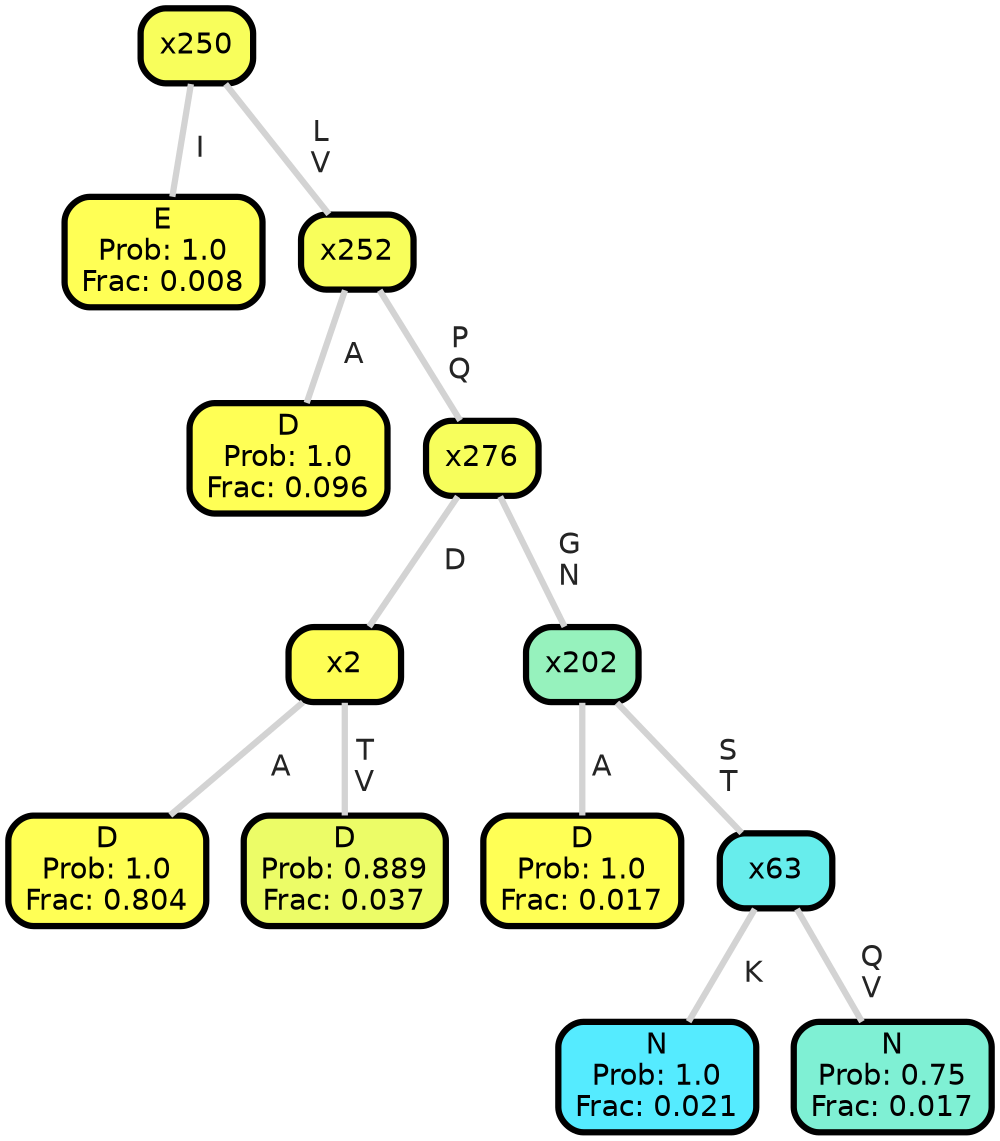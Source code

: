 graph Tree {
node [shape=box, style="filled, rounded",color="black",penwidth="3",fontcolor="black",                 fontname=helvetica] ;
graph [ranksep="0 equally", splines=straight,                 bgcolor=transparent, dpi=200] ;
edge [fontname=helvetica, fontweight=bold,fontcolor=grey14,color=lightgray] ;
0 [label="E
Prob: 1.0
Frac: 0.008", fillcolor="#ffff55"] ;
1 [label="x250", fillcolor="#f8fe5b"] ;
2 [label="D
Prob: 1.0
Frac: 0.096", fillcolor="#ffff55"] ;
3 [label="x252", fillcolor="#f8fe5b"] ;
4 [label="D
Prob: 1.0
Frac: 0.804", fillcolor="#ffff55"] ;
5 [label="x2", fillcolor="#fefe55"] ;
6 [label="D
Prob: 0.889
Frac: 0.037", fillcolor="#ecfc67"] ;
7 [label="x276", fillcolor="#f7fe5c"] ;
8 [label="D
Prob: 1.0
Frac: 0.017", fillcolor="#ffff55"] ;
9 [label="x202", fillcolor="#96f2bd"] ;
10 [label="N
Prob: 1.0
Frac: 0.021", fillcolor="#55ebff"] ;
11 [label="x63", fillcolor="#67edec"] ;
12 [label="N
Prob: 0.75
Frac: 0.017", fillcolor="#7ff0d4"] ;
1 -- 0 [label=" I",penwidth=3] ;
1 -- 3 [label=" L\n V",penwidth=3] ;
3 -- 2 [label=" A",penwidth=3] ;
3 -- 7 [label=" P\n Q",penwidth=3] ;
5 -- 4 [label=" A",penwidth=3] ;
5 -- 6 [label=" T\n V",penwidth=3] ;
7 -- 5 [label=" D",penwidth=3] ;
7 -- 9 [label=" G\n N",penwidth=3] ;
9 -- 8 [label=" A",penwidth=3] ;
9 -- 11 [label=" S\n T",penwidth=3] ;
11 -- 10 [label=" K",penwidth=3] ;
11 -- 12 [label=" Q\n V",penwidth=3] ;
{rank = same;}}